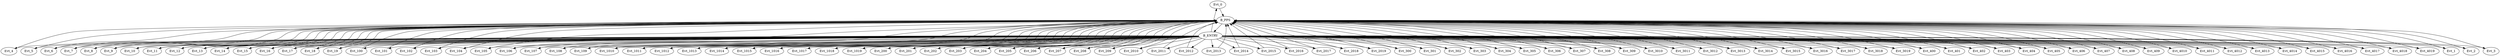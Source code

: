 digraph g {
name="multi";

graph []
edge  [type="defdst"];
node  [cpu="0", pattern="PPS"];





Evt_0     [type="tmsg", toffs=0, fid=1, par="0x0"];
Evt_1     [type="tmsg", toffs=0, fid=1, par="0x1"];
Evt_2     [type="tmsg", toffs=0, fid=1, par="0x2"];
Evt_3     [type="tmsg", toffs=0, fid=1, par="0x3"];
Evt_4     [type="tmsg", toffs=0, fid=1, par="0x4"];
Evt_5     [type="tmsg", toffs=0, fid=1, par="0x5"];
Evt_6     [type="tmsg", toffs=0, fid=1, par="0x6"];
Evt_7     [type="tmsg", toffs=0, fid=1, par="0x7"];
Evt_8     [type="tmsg", toffs=0, fid=1, par="0x8"];
Evt_9     [type="tmsg", toffs=0, fid=1, par="0x9"];
Evt_10    [type="tmsg", toffs=0, fid=1, par="0xA"];
Evt_11    [type="tmsg", toffs=0, fid=1, par="0xB"];
Evt_12     [type="tmsg", toffs=0, fid=1, par="0xC"];
Evt_13     [type="tmsg", toffs=0, fid=1, par="0xD"];
Evt_14     [type="tmsg", toffs=0, fid=1, par="0xE"];
Evt_15     [type="tmsg", toffs=0, fid=1, par="0xF"];
Evt_16     [type="tmsg", toffs=0, fid=1, par="0x10"];
Evt_17     [type="tmsg", toffs=0, fid=1, par="0x11"];
Evt_18     [type="tmsg", toffs=0, fid=1, par="0x12"];
Evt_19     [type="tmsg", toffs=0, fid=1, par="0x13"];
Evt_100     [type="tmsg", toffs=0, fid=1, par="0x0"];
Evt_101     [type="tmsg", toffs=0, fid=1, par="0x1"];
Evt_102     [type="tmsg", toffs=0, fid=1, par="0x2"];
Evt_103     [type="tmsg", toffs=0, fid=1, par="0x3"];
Evt_104     [type="tmsg", toffs=0, fid=1, par="0x4"];
Evt_105     [type="tmsg", toffs=0, fid=1, par="0x5"];
Evt_106     [type="tmsg", toffs=0, fid=1, par="0x6"];
Evt_107     [type="tmsg", toffs=0, fid=1, par="0x7"];
Evt_108     [type="tmsg", toffs=0, fid=1, par="0x8"];
Evt_109     [type="tmsg", toffs=0, fid=1, par="0x9"];
Evt_1010    [type="tmsg", toffs=0, fid=1, par="0xA"];
Evt_1011    [type="tmsg", toffs=0, fid=1, par="0xB"];
Evt_1012     [type="tmsg", toffs=0, fid=1, par="0xC"];
Evt_1013     [type="tmsg", toffs=0, fid=1, par="0xD"];
Evt_1014     [type="tmsg", toffs=0, fid=1, par="0xE"];
Evt_1015     [type="tmsg", toffs=0, fid=1, par="0xF"];
Evt_1016     [type="tmsg", toffs=0, fid=1, par="0x10"];
Evt_1017     [type="tmsg", toffs=0, fid=1, par="0x11"];
Evt_1018     [type="tmsg", toffs=0, fid=1, par="0x12"];
Evt_1019     [type="tmsg", toffs=0, fid=1, par="0x13"];
Evt_200     [type="tmsg", toffs=0, fid=1, par="0x0"];
Evt_201     [type="tmsg", toffs=0, fid=1, par="0x1"];
Evt_202     [type="tmsg", toffs=0, fid=1, par="0x2"];
Evt_203     [type="tmsg", toffs=0, fid=1, par="0x3"];
Evt_204     [type="tmsg", toffs=0, fid=1, par="0x4"];
Evt_205     [type="tmsg", toffs=0, fid=1, par="0x5"];
Evt_206     [type="tmsg", toffs=0, fid=1, par="0x6"];
Evt_207     [type="tmsg", toffs=0, fid=1, par="0x7"];
Evt_208     [type="tmsg", toffs=0, fid=1, par="0x8"];
Evt_209     [type="tmsg", toffs=0, fid=1, par="0x9"];
Evt_2010    [type="tmsg", toffs=0, fid=1, par="0xA"];
Evt_2011    [type="tmsg", toffs=0, fid=1, par="0xB"];
Evt_2012     [type="tmsg", toffs=0, fid=1, par="0xC"];
Evt_2013     [type="tmsg", toffs=0, fid=1, par="0xD"];
Evt_2014     [type="tmsg", toffs=0, fid=1, par="0xE"];
Evt_2015     [type="tmsg", toffs=0, fid=1, par="0xF"];
Evt_2016     [type="tmsg", toffs=0, fid=1, par="0x10"];
Evt_2017     [type="tmsg", toffs=0, fid=1, par="0x11"];
Evt_2018     [type="tmsg", toffs=0, fid=1, par="0x12"];
Evt_2019     [type="tmsg", toffs=0, fid=1, par="0x13"];
Evt_300     [type="tmsg", toffs=0, fid=1, par="0x0"];
Evt_301     [type="tmsg", toffs=0, fid=1, par="0x1"];
Evt_302     [type="tmsg", toffs=0, fid=1, par="0x2"];
Evt_303     [type="tmsg", toffs=0, fid=1, par="0x3"];
Evt_304     [type="tmsg", toffs=0, fid=1, par="0x4"];
Evt_305     [type="tmsg", toffs=0, fid=1, par="0x5"];
Evt_306     [type="tmsg", toffs=0, fid=1, par="0x6"];
Evt_307     [type="tmsg", toffs=0, fid=1, par="0x7"];
Evt_308     [type="tmsg", toffs=0, fid=1, par="0x8"];
Evt_309     [type="tmsg", toffs=0, fid=1, par="0x9"];
Evt_3010    [type="tmsg", toffs=0, fid=1, par="0xA"];
Evt_3011    [type="tmsg", toffs=0, fid=1, par="0xB"];
Evt_3012     [type="tmsg", toffs=0, fid=1, par="0xC"];
Evt_3013     [type="tmsg", toffs=0, fid=1, par="0xD"];
Evt_3014     [type="tmsg", toffs=0, fid=1, par="0xE"];
Evt_3015     [type="tmsg", toffs=0, fid=1, par="0xF"];
Evt_3016     [type="tmsg", toffs=0, fid=1, par="0x10"];
Evt_3017     [type="tmsg", toffs=0, fid=1, par="0x11"];
Evt_3018     [type="tmsg", toffs=0, fid=1, par="0x12"];
Evt_3019     [type="tmsg", toffs=0, fid=1, par="0x13"];
Evt_400     [type="tmsg", toffs=0, fid=1, par="0x0"];
Evt_401     [type="tmsg", toffs=0, fid=1, par="0x1"];
Evt_402     [type="tmsg", toffs=0, fid=1, par="0x2"];
Evt_403     [type="tmsg", toffs=0, fid=1, par="0x3"];
Evt_404     [type="tmsg", toffs=0, fid=1, par="0x4"];
Evt_405     [type="tmsg", toffs=0, fid=1, par="0x5"];
Evt_406     [type="tmsg", toffs=0, fid=1, par="0x6"];
Evt_407     [type="tmsg", toffs=0, fid=1, par="0x7"];
Evt_408     [type="tmsg", toffs=0, fid=1, par="0x8"];
Evt_409     [type="tmsg", toffs=0, fid=1, par="0x9"];
Evt_4010    [type="tmsg", toffs=0, fid=1, par="0xA"];
Evt_4011    [type="tmsg", toffs=0, fid=1, par="0xB"];
Evt_4012     [type="tmsg", toffs=0, fid=1, par="0xC"];
Evt_4013     [type="tmsg", toffs=0, fid=1, par="0xD"];
Evt_4014     [type="tmsg", toffs=0, fid=1, par="0xE"];
Evt_4015     [type="tmsg", toffs=0, fid=1, par="0xF"];
Evt_4016     [type="tmsg", toffs=0, fid=1, par="0x10"];
Evt_4017     [type="tmsg", toffs=0, fid=1, par="0x11"];
Evt_4018     [type="tmsg", toffs=0, fid=1, par="0x12"];
Evt_4019     [type="tmsg", toffs=0, fid=1, par="0x13"];

B_ENTRY   [type="block", patentry="1", tperiod=100, qLo="1"];
B_PPS     [type="block",  patexit="1", tperiod=1000000000, qLo="1"];

B_ENTRY -> Evt_0 [type="altdst"];
B_ENTRY -> Evt_1 [type="altdst"];
B_ENTRY -> Evt_2 [type="altdst"];
B_ENTRY -> Evt_3 [type="altdst"];
B_ENTRY -> Evt_4 [type="defdst"];
B_ENTRY -> Evt_5 [type="altdst"];
B_ENTRY -> Evt_6 [type="altdst"];
B_ENTRY -> Evt_7 [type="altdst"];
B_ENTRY -> Evt_8 [type="altdst"];
B_ENTRY -> Evt_9 [type="altdst"];
B_ENTRY -> Evt_10 [type="altdst"];
B_ENTRY -> Evt_11 [type="altdst"];
B_ENTRY -> Evt_12 [type="altdst"];
B_ENTRY -> Evt_13 [type="altdst"];
B_ENTRY -> Evt_14 [type="altdst"];
B_ENTRY -> Evt_15 [type="altdst"];
B_ENTRY -> Evt_16 [type="altdst"];
B_ENTRY -> Evt_17 [type="altdst"];
B_ENTRY -> Evt_18 [type="altdst"];
B_ENTRY -> Evt_19 [type="altdst"];
B_ENTRY -> Evt_100 [type="altdst"];
B_ENTRY -> Evt_101 [type="altdst"];
B_ENTRY -> Evt_102 [type="altdst"];
B_ENTRY -> Evt_103 [type="altdst"];
B_ENTRY -> Evt_104 [type="altdst"];
B_ENTRY -> Evt_105 [type="altdst"];
B_ENTRY -> Evt_106 [type="altdst"];
B_ENTRY -> Evt_107 [type="altdst"];
B_ENTRY -> Evt_108 [type="altdst"];
B_ENTRY -> Evt_109 [type="altdst"];
B_ENTRY -> Evt_1010 [type="altdst"];
B_ENTRY -> Evt_1011 [type="altdst"];
B_ENTRY -> Evt_1012 [type="altdst"];
B_ENTRY -> Evt_1013 [type="altdst"];
B_ENTRY -> Evt_1014 [type="altdst"];
B_ENTRY -> Evt_1015 [type="altdst"];
B_ENTRY -> Evt_1016 [type="altdst"];
B_ENTRY -> Evt_1017 [type="altdst"];
B_ENTRY -> Evt_1018 [type="altdst"];
B_ENTRY -> Evt_1019 [type="altdst"];
B_ENTRY -> Evt_200 [type="altdst"];
B_ENTRY -> Evt_201 [type="altdst"];
B_ENTRY -> Evt_202 [type="altdst"];
B_ENTRY -> Evt_203 [type="altdst"];
B_ENTRY -> Evt_204 [type="altdst"];
B_ENTRY -> Evt_205 [type="altdst"];
B_ENTRY -> Evt_206 [type="altdst"];
B_ENTRY -> Evt_207 [type="altdst"];
B_ENTRY -> Evt_208 [type="altdst"];
B_ENTRY -> Evt_209 [type="altdst"];
B_ENTRY -> Evt_2010 [type="altdst"];
B_ENTRY -> Evt_2011 [type="altdst"];
B_ENTRY -> Evt_2012 [type="altdst"];
B_ENTRY -> Evt_2013 [type="altdst"];
B_ENTRY -> Evt_2014 [type="altdst"];
B_ENTRY -> Evt_2015 [type="altdst"];
B_ENTRY -> Evt_2016 [type="altdst"];
B_ENTRY -> Evt_2017 [type="altdst"];
B_ENTRY -> Evt_2018 [type="altdst"];
B_ENTRY -> Evt_2019 [type="altdst"];
B_ENTRY -> Evt_300 [type="altdst"];
B_ENTRY -> Evt_301 [type="altdst"];
B_ENTRY -> Evt_302 [type="altdst"];
B_ENTRY -> Evt_303 [type="altdst"];
B_ENTRY -> Evt_304 [type="altdst"];
B_ENTRY -> Evt_305 [type="altdst"];
B_ENTRY -> Evt_306 [type="altdst"];
B_ENTRY -> Evt_307 [type="altdst"];
B_ENTRY -> Evt_308 [type="altdst"];
B_ENTRY -> Evt_309 [type="altdst"];
B_ENTRY -> Evt_3010 [type="altdst"];
B_ENTRY -> Evt_3011 [type="altdst"];
B_ENTRY -> Evt_3012 [type="altdst"];
B_ENTRY -> Evt_3013 [type="altdst"];
B_ENTRY -> Evt_3014 [type="altdst"];
B_ENTRY -> Evt_3015 [type="altdst"];
B_ENTRY -> Evt_3016 [type="altdst"];
B_ENTRY -> Evt_3017 [type="altdst"];
B_ENTRY -> Evt_3018 [type="altdst"];
B_ENTRY -> Evt_3019 [type="altdst"];
B_ENTRY -> Evt_400 [type="altdst"];
B_ENTRY -> Evt_401 [type="altdst"];
B_ENTRY -> Evt_402 [type="altdst"];
B_ENTRY -> Evt_403 [type="altdst"];
B_ENTRY -> Evt_404 [type="altdst"];
B_ENTRY -> Evt_405 [type="altdst"];
B_ENTRY -> Evt_406 [type="altdst"];
B_ENTRY -> Evt_407 [type="altdst"];
B_ENTRY -> Evt_408 [type="altdst"];
B_ENTRY -> Evt_409 [type="altdst"];
B_ENTRY -> Evt_4010 [type="altdst"];
B_ENTRY -> Evt_4011 [type="altdst"];
B_ENTRY -> Evt_4012 [type="altdst"];
B_ENTRY -> Evt_4013 [type="altdst"];
B_ENTRY -> Evt_4014 [type="altdst"];
B_ENTRY -> Evt_4015 [type="altdst"];
B_ENTRY -> Evt_4016 [type="altdst"];
B_ENTRY -> Evt_4017 [type="altdst"];
B_ENTRY -> Evt_4018 [type="altdst"];
B_ENTRY -> Evt_4019 [type="altdst"];

Evt_0 -> B_PPS
Evt_1 -> B_PPS
Evt_2 -> B_PPS
Evt_3 -> B_PPS
Evt_4 -> B_PPS
Evt_5 -> B_PPS
Evt_6 -> B_PPS
Evt_7 -> B_PPS
Evt_8 -> B_PPS
Evt_9 -> B_PPS
Evt_10 -> B_PPS
Evt_11 -> B_PPS
Evt_12 -> B_PPS
Evt_13 -> B_PPS
Evt_14 -> B_PPS
Evt_15 -> B_PPS
Evt_16 -> B_PPS
Evt_17 -> B_PPS
Evt_18 -> B_PPS
Evt_19 -> B_PPS
Evt_100 -> B_PPS
Evt_101 -> B_PPS
Evt_102 -> B_PPS
Evt_103 -> B_PPS
Evt_104 -> B_PPS
Evt_105 -> B_PPS
Evt_106 -> B_PPS
Evt_107 -> B_PPS
Evt_108 -> B_PPS
Evt_109 -> B_PPS
Evt_1010 -> B_PPS
Evt_1011 -> B_PPS
Evt_1012 -> B_PPS
Evt_1013 -> B_PPS
Evt_1014 -> B_PPS
Evt_1015 -> B_PPS
Evt_1016 -> B_PPS
Evt_1017 -> B_PPS
Evt_1018 -> B_PPS
Evt_1019 -> B_PPS
Evt_200 -> B_PPS
Evt_201 -> B_PPS
Evt_202 -> B_PPS
Evt_203 -> B_PPS
Evt_204 -> B_PPS
Evt_205 -> B_PPS
Evt_206 -> B_PPS
Evt_207 -> B_PPS
Evt_208 -> B_PPS
Evt_209 -> B_PPS
Evt_2010 -> B_PPS
Evt_2011 -> B_PPS
Evt_2012 -> B_PPS
Evt_2013 -> B_PPS
Evt_2014 -> B_PPS
Evt_2015 -> B_PPS
Evt_2016 -> B_PPS
Evt_2017 -> B_PPS
Evt_2018 -> B_PPS
Evt_2019 -> B_PPS
Evt_300 -> B_PPS
Evt_301 -> B_PPS
Evt_302 -> B_PPS
Evt_303 -> B_PPS
Evt_304 -> B_PPS
Evt_305 -> B_PPS
Evt_306 -> B_PPS
Evt_307 -> B_PPS
Evt_308 -> B_PPS
Evt_309 -> B_PPS
Evt_3010 -> B_PPS
Evt_3011 -> B_PPS
Evt_3012 -> B_PPS
Evt_3013 -> B_PPS
Evt_3014 -> B_PPS
Evt_3015 -> B_PPS
Evt_3016 -> B_PPS
Evt_3017 -> B_PPS
Evt_3018 -> B_PPS
Evt_3019 -> B_PPS
Evt_400 -> B_PPS
Evt_401 -> B_PPS
Evt_402 -> B_PPS
Evt_403 -> B_PPS
Evt_404 -> B_PPS
Evt_405 -> B_PPS
Evt_406 -> B_PPS
Evt_407 -> B_PPS
Evt_408 -> B_PPS
Evt_409 -> B_PPS
Evt_4010 -> B_PPS
Evt_4011 -> B_PPS
Evt_4012 -> B_PPS
Evt_4013 -> B_PPS
Evt_4014 -> B_PPS
Evt_4015 -> B_PPS
Evt_4016 -> B_PPS
Evt_4017 -> B_PPS
Evt_4018 -> B_PPS
Evt_4019 -> B_PPS

B_PPS -> B_ENTRY;





}

